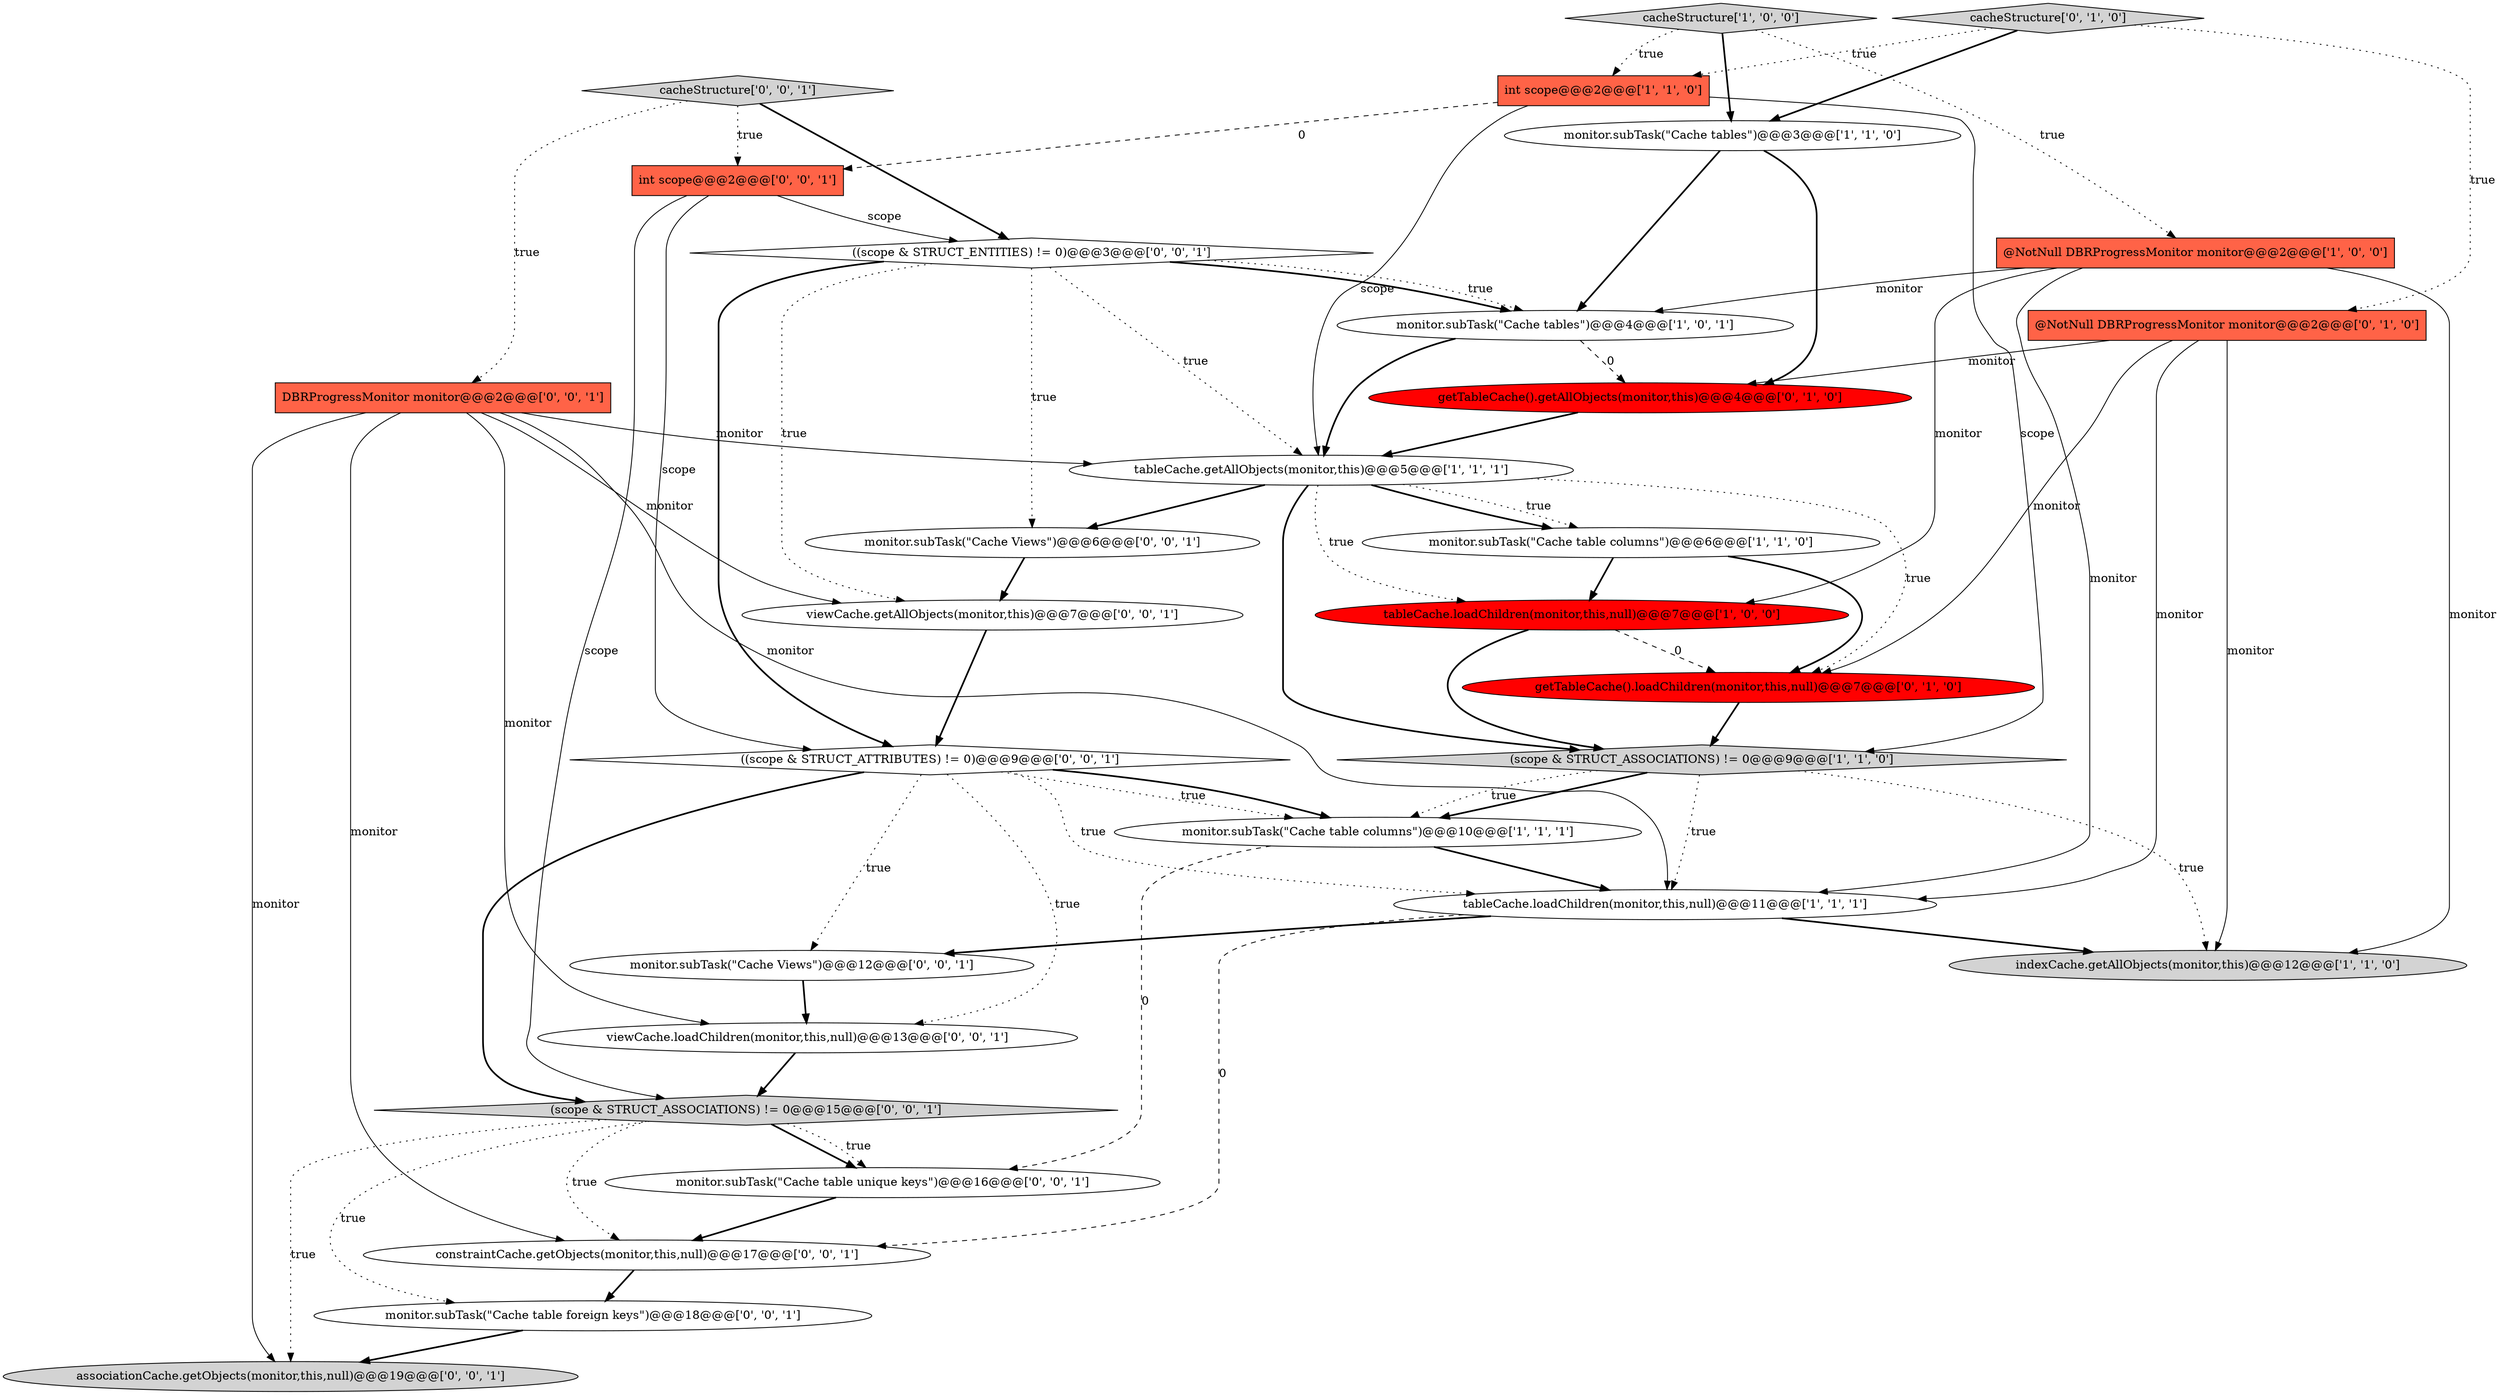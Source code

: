 digraph {
26 [style = filled, label = "constraintCache.getObjects(monitor,this,null)@@@17@@@['0', '0', '1']", fillcolor = white, shape = ellipse image = "AAA0AAABBB3BBB"];
29 [style = filled, label = "((scope & STRUCT_ATTRIBUTES) != 0)@@@9@@@['0', '0', '1']", fillcolor = white, shape = diamond image = "AAA0AAABBB3BBB"];
27 [style = filled, label = "viewCache.getAllObjects(monitor,this)@@@7@@@['0', '0', '1']", fillcolor = white, shape = ellipse image = "AAA0AAABBB3BBB"];
25 [style = filled, label = "monitor.subTask(\"Cache table foreign keys\")@@@18@@@['0', '0', '1']", fillcolor = white, shape = ellipse image = "AAA0AAABBB3BBB"];
21 [style = filled, label = "cacheStructure['0', '0', '1']", fillcolor = lightgray, shape = diamond image = "AAA0AAABBB3BBB"];
19 [style = filled, label = "int scope@@@2@@@['0', '0', '1']", fillcolor = tomato, shape = box image = "AAA0AAABBB3BBB"];
3 [style = filled, label = "@NotNull DBRProgressMonitor monitor@@@2@@@['1', '0', '0']", fillcolor = tomato, shape = box image = "AAA0AAABBB1BBB"];
13 [style = filled, label = "@NotNull DBRProgressMonitor monitor@@@2@@@['0', '1', '0']", fillcolor = tomato, shape = box image = "AAA0AAABBB2BBB"];
11 [style = filled, label = "monitor.subTask(\"Cache table columns\")@@@6@@@['1', '1', '0']", fillcolor = white, shape = ellipse image = "AAA0AAABBB1BBB"];
6 [style = filled, label = "int scope@@@2@@@['1', '1', '0']", fillcolor = tomato, shape = box image = "AAA0AAABBB1BBB"];
9 [style = filled, label = "cacheStructure['1', '0', '0']", fillcolor = lightgray, shape = diamond image = "AAA0AAABBB1BBB"];
2 [style = filled, label = "tableCache.getAllObjects(monitor,this)@@@5@@@['1', '1', '1']", fillcolor = white, shape = ellipse image = "AAA0AAABBB1BBB"];
5 [style = filled, label = "tableCache.loadChildren(monitor,this,null)@@@11@@@['1', '1', '1']", fillcolor = white, shape = ellipse image = "AAA0AAABBB1BBB"];
1 [style = filled, label = "tableCache.loadChildren(monitor,this,null)@@@7@@@['1', '0', '0']", fillcolor = red, shape = ellipse image = "AAA1AAABBB1BBB"];
18 [style = filled, label = "viewCache.loadChildren(monitor,this,null)@@@13@@@['0', '0', '1']", fillcolor = white, shape = ellipse image = "AAA0AAABBB3BBB"];
16 [style = filled, label = "((scope & STRUCT_ENTITIES) != 0)@@@3@@@['0', '0', '1']", fillcolor = white, shape = diamond image = "AAA0AAABBB3BBB"];
10 [style = filled, label = "monitor.subTask(\"Cache tables\")@@@4@@@['1', '0', '1']", fillcolor = white, shape = ellipse image = "AAA0AAABBB1BBB"];
28 [style = filled, label = "monitor.subTask(\"Cache table unique keys\")@@@16@@@['0', '0', '1']", fillcolor = white, shape = ellipse image = "AAA0AAABBB3BBB"];
22 [style = filled, label = "monitor.subTask(\"Cache Views\")@@@12@@@['0', '0', '1']", fillcolor = white, shape = ellipse image = "AAA0AAABBB3BBB"];
20 [style = filled, label = "monitor.subTask(\"Cache Views\")@@@6@@@['0', '0', '1']", fillcolor = white, shape = ellipse image = "AAA0AAABBB3BBB"];
15 [style = filled, label = "cacheStructure['0', '1', '0']", fillcolor = lightgray, shape = diamond image = "AAA0AAABBB2BBB"];
4 [style = filled, label = "monitor.subTask(\"Cache tables\")@@@3@@@['1', '1', '0']", fillcolor = white, shape = ellipse image = "AAA0AAABBB1BBB"];
24 [style = filled, label = "(scope & STRUCT_ASSOCIATIONS) != 0@@@15@@@['0', '0', '1']", fillcolor = lightgray, shape = diamond image = "AAA0AAABBB3BBB"];
8 [style = filled, label = "(scope & STRUCT_ASSOCIATIONS) != 0@@@9@@@['1', '1', '0']", fillcolor = lightgray, shape = diamond image = "AAA0AAABBB1BBB"];
0 [style = filled, label = "monitor.subTask(\"Cache table columns\")@@@10@@@['1', '1', '1']", fillcolor = white, shape = ellipse image = "AAA0AAABBB1BBB"];
12 [style = filled, label = "getTableCache().getAllObjects(monitor,this)@@@4@@@['0', '1', '0']", fillcolor = red, shape = ellipse image = "AAA1AAABBB2BBB"];
7 [style = filled, label = "indexCache.getAllObjects(monitor,this)@@@12@@@['1', '1', '0']", fillcolor = lightgray, shape = ellipse image = "AAA0AAABBB1BBB"];
17 [style = filled, label = "DBRProgressMonitor monitor@@@2@@@['0', '0', '1']", fillcolor = tomato, shape = box image = "AAA0AAABBB3BBB"];
14 [style = filled, label = "getTableCache().loadChildren(monitor,this,null)@@@7@@@['0', '1', '0']", fillcolor = red, shape = ellipse image = "AAA1AAABBB2BBB"];
23 [style = filled, label = "associationCache.getObjects(monitor,this,null)@@@19@@@['0', '0', '1']", fillcolor = lightgray, shape = ellipse image = "AAA0AAABBB3BBB"];
29->0 [style = dotted, label="true"];
4->10 [style = bold, label=""];
24->28 [style = bold, label=""];
29->18 [style = dotted, label="true"];
2->20 [style = bold, label=""];
18->24 [style = bold, label=""];
1->8 [style = bold, label=""];
16->2 [style = dotted, label="true"];
3->1 [style = solid, label="monitor"];
1->14 [style = dashed, label="0"];
11->14 [style = bold, label=""];
11->1 [style = bold, label=""];
16->10 [style = bold, label=""];
25->23 [style = bold, label=""];
24->25 [style = dotted, label="true"];
5->26 [style = dashed, label="0"];
17->27 [style = solid, label="monitor"];
9->4 [style = bold, label=""];
16->29 [style = bold, label=""];
26->25 [style = bold, label=""];
29->5 [style = dotted, label="true"];
10->12 [style = dashed, label="0"];
29->0 [style = bold, label=""];
8->7 [style = dotted, label="true"];
16->20 [style = dotted, label="true"];
19->29 [style = solid, label="scope"];
28->26 [style = bold, label=""];
13->7 [style = solid, label="monitor"];
21->17 [style = dotted, label="true"];
3->10 [style = solid, label="monitor"];
17->2 [style = solid, label="monitor"];
9->6 [style = dotted, label="true"];
24->28 [style = dotted, label="true"];
0->28 [style = dashed, label="0"];
16->10 [style = dotted, label="true"];
13->14 [style = solid, label="monitor"];
19->16 [style = solid, label="scope"];
6->2 [style = solid, label="scope"];
20->27 [style = bold, label=""];
2->11 [style = dotted, label="true"];
17->18 [style = solid, label="monitor"];
8->0 [style = bold, label=""];
15->13 [style = dotted, label="true"];
29->22 [style = dotted, label="true"];
17->5 [style = solid, label="monitor"];
13->12 [style = solid, label="monitor"];
12->2 [style = bold, label=""];
22->18 [style = bold, label=""];
17->26 [style = solid, label="monitor"];
24->23 [style = dotted, label="true"];
8->5 [style = dotted, label="true"];
13->5 [style = solid, label="monitor"];
2->1 [style = dotted, label="true"];
24->26 [style = dotted, label="true"];
15->6 [style = dotted, label="true"];
3->5 [style = solid, label="monitor"];
21->19 [style = dotted, label="true"];
6->19 [style = dashed, label="0"];
15->4 [style = bold, label=""];
3->7 [style = solid, label="monitor"];
21->16 [style = bold, label=""];
4->12 [style = bold, label=""];
5->7 [style = bold, label=""];
2->14 [style = dotted, label="true"];
10->2 [style = bold, label=""];
14->8 [style = bold, label=""];
8->0 [style = dotted, label="true"];
16->27 [style = dotted, label="true"];
19->24 [style = solid, label="scope"];
27->29 [style = bold, label=""];
29->24 [style = bold, label=""];
5->22 [style = bold, label=""];
17->23 [style = solid, label="monitor"];
2->11 [style = bold, label=""];
9->3 [style = dotted, label="true"];
6->8 [style = solid, label="scope"];
2->8 [style = bold, label=""];
0->5 [style = bold, label=""];
}

